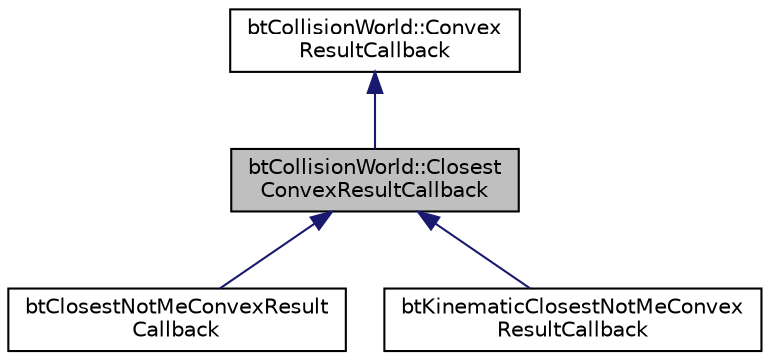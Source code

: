 digraph "btCollisionWorld::ClosestConvexResultCallback"
{
  edge [fontname="Helvetica",fontsize="10",labelfontname="Helvetica",labelfontsize="10"];
  node [fontname="Helvetica",fontsize="10",shape=record];
  Node1 [label="btCollisionWorld::Closest\lConvexResultCallback",height=0.2,width=0.4,color="black", fillcolor="grey75", style="filled", fontcolor="black"];
  Node2 -> Node1 [dir="back",color="midnightblue",fontsize="10",style="solid",fontname="Helvetica"];
  Node2 [label="btCollisionWorld::Convex\lResultCallback",height=0.2,width=0.4,color="black", fillcolor="white", style="filled",URL="$structbt_collision_world_1_1_convex_result_callback.html",tooltip="RayResultCallback is used to report new raycast results. "];
  Node1 -> Node3 [dir="back",color="midnightblue",fontsize="10",style="solid",fontname="Helvetica"];
  Node3 [label="btClosestNotMeConvexResult\lCallback",height=0.2,width=0.4,color="black", fillcolor="white", style="filled",URL="$classbt_closest_not_me_convex_result_callback.html"];
  Node1 -> Node4 [dir="back",color="midnightblue",fontsize="10",style="solid",fontname="Helvetica"];
  Node4 [label="btKinematicClosestNotMeConvex\lResultCallback",height=0.2,width=0.4,color="black", fillcolor="white", style="filled",URL="$classbt_kinematic_closest_not_me_convex_result_callback.html"];
}
